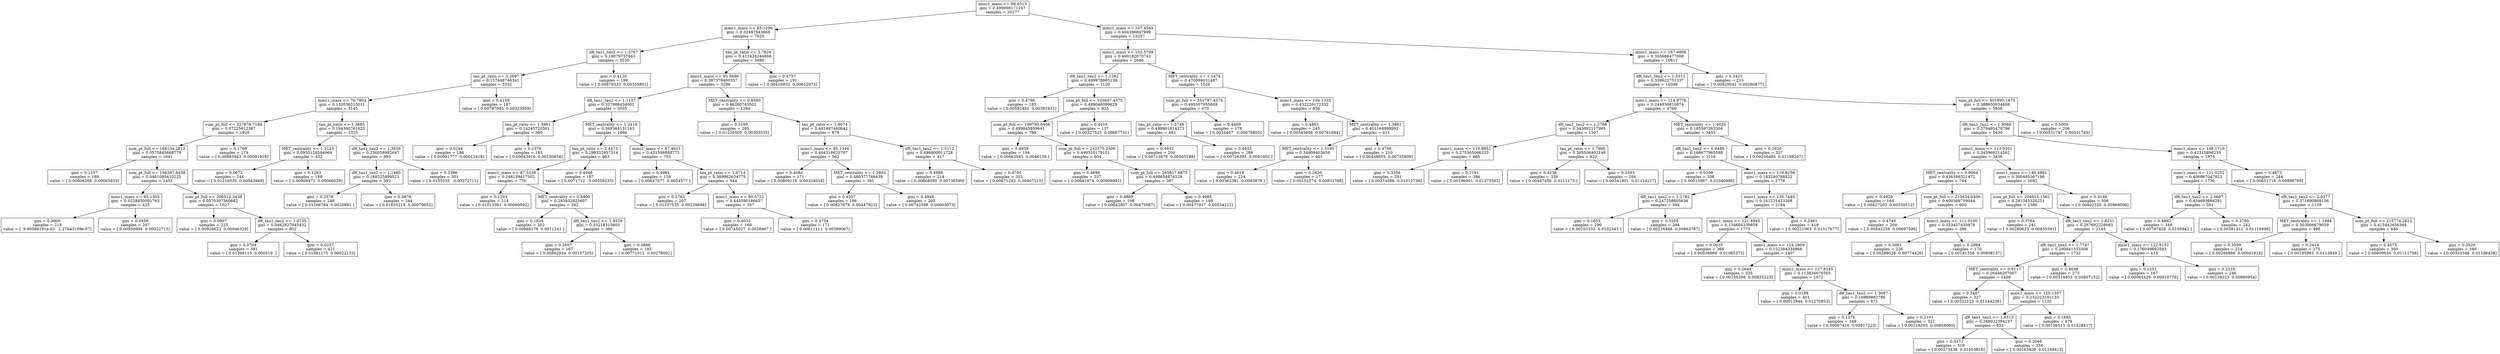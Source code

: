 digraph Tree {
0 [label="mmc1_mass <= 98.6313\ngini = 0.499069171247\nsamples = 20277", shape="box"] ;
1 [label="mmc1_mass <= 85.1296\ngini = 0.32497843668\nsamples = 7020", shape="box"] ;
0 -> 1 ;
2 [label="dR_tau1_tau2 <= 1.5767\ngini = 0.18079757643\nsamples = 3530", shape="box"] ;
1 -> 2 ;
3 [label="tau_pt_ratio <= 3.2697\ngini = 0.157448746341\nsamples = 3332", shape="box"] ;
2 -> 3 ;
4 [label="mmc1_mass <= 76.7802\ngini = 0.132036515011\nsamples = 3145", shape="box"] ;
3 -> 4 ;
5 [label="sum_pt_full <= 327879.7188\ngini = 0.07225612387\nsamples = 1820", shape="box"] ;
4 -> 5 ;
6 [label="sum_pt_full <= 168134.2812\ngini = 0.0575845668779\nsamples = 1641", shape="box"] ;
5 -> 6 ;
7 [label="gini = 0.1257\nsamples = 189\nvalue = [ 0.00908268  0.00065633]", shape="box"] ;
6 -> 7 ;
8 [label="sum_pt_full <= 194397.8438\ngini = 0.0461080410225\nsamples = 1452", shape="box"] ;
6 -> 8 ;
9 [label="mmc1_mass <= 65.1303\ngini = 0.0228830091763\nsamples = 425", shape="box"] ;
8 -> 9 ;
10 [label="gini = 0.0000\nsamples = 218\nvalue = [  9.90586191e-03   2.27643109e-07]", shape="box"] ;
9 -> 10 ;
11 [label="gini = 0.0456\nsamples = 207\nvalue = [ 0.00950994  0.00022715]", shape="box"] ;
9 -> 11 ;
12 [label="sum_pt_full <= 206512.3438\ngini = 0.0570397560682\nsamples = 1027", shape="box"] ;
8 -> 12 ;
13 [label="gini = 0.0907\nsamples = 225\nvalue = [ 0.00926623  0.00046329]", shape="box"] ;
12 -> 13 ;
14 [label="dR_tau1_tau2 <= 1.0735\ngini = 0.0462827945432\nsamples = 802", shape="box"] ;
12 -> 14 ;
15 [label="gini = 0.0704\nsamples = 381\nvalue = [ 0.01368115  0.000519  ]", shape="box"] ;
14 -> 15 ;
16 [label="gini = 0.0257\nsamples = 421\nvalue = [ 0.01681175  0.00022133]", shape="box"] ;
14 -> 16 ;
17 [label="gini = 0.1708\nsamples = 179\nvalue = [ 0.00883043  0.00091919]", shape="box"] ;
5 -> 17 ;
18 [label="tau_pt_ratio <= 1.3685\ngini = 0.194300761625\nsamples = 1325", shape="box"] ;
4 -> 18 ;
19 [label="MET_centrality <= 1.2123\ngini = 0.0935126584964\nsamples = 432", shape="box"] ;
18 -> 19 ;
20 [label="gini = 0.0672\nsamples = 244\nvalue = [ 0.01218039  0.00043949]", shape="box"] ;
19 -> 20 ;
21 [label="gini = 0.1263\nsamples = 188\nvalue = [ 0.00908472  0.00066029]", shape="box"] ;
19 -> 21 ;
22 [label="dR_tau1_tau2 <= 1.3826\ngini = 0.236058982647\nsamples = 893", shape="box"] ;
18 -> 22 ;
23 [label="dR_tau1_tau2 <= 1.1480\ngini = 0.168325899521\nsamples = 592", shape="box"] ;
22 -> 23 ;
24 [label="gini = 0.2576\nsamples = 248\nvalue = [ 0.01166764  0.0020891 ]", shape="box"] ;
23 -> 24 ;
25 [label="gini = 0.0876\nsamples = 344\nvalue = [ 0.01655218  0.00079652]", shape="box"] ;
23 -> 25 ;
26 [label="gini = 0.3386\nsamples = 301\nvalue = [ 0.0135335   0.00372711]", shape="box"] ;
22 -> 26 ;
27 [label="gini = 0.4109\nsamples = 187\nvalue = [ 0.00797045  0.00323959]", shape="box"] ;
3 -> 27 ;
28 [label="gini = 0.4120\nsamples = 198\nvalue = [ 0.00870333  0.00355801]", shape="box"] ;
2 -> 28 ;
29 [label="tau_pt_ratio <= 3.7824\ngini = 0.412424244868\nsamples = 3490", shape="box"] ;
1 -> 29 ;
30 [label="mmc1_mass <= 93.5686\ngini = 0.397378460357\nsamples = 3299", shape="box"] ;
29 -> 30 ;
31 [label="dR_tau1_tau2 <= 1.1157\ngini = 0.337986434002\nsamples = 2035", shape="box"] ;
30 -> 31 ;
32 [label="tau_pt_ratio <= 1.5961\ngini = 0.14345720501\nsamples = 369", shape="box"] ;
31 -> 32 ;
33 [label="gini = 0.0244\nsamples = 186\nvalue = [ 0.00991777  0.00012418]", shape="box"] ;
32 -> 33 ;
34 [label="gini = 0.2376\nsamples = 183\nvalue = [ 0.00943916  0.00150834]", shape="box"] ;
32 -> 34 ;
35 [label="MET_centrality <= 1.2418\ngini = 0.369364131163\nsamples = 1666", shape="box"] ;
31 -> 35 ;
36 [label="tau_pt_ratio <= 2.4473\ngini = 0.299332957514\nsamples = 963", shape="box"] ;
35 -> 36 ;
37 [label="mmc1_mass <= 87.5238\ngini = 0.248139417502\nsamples = 776", shape="box"] ;
36 -> 37 ;
38 [label="gini = 0.1203\nsamples = 214\nvalue = [ 0.01013361  0.00069592]", shape="box"] ;
37 -> 38 ;
39 [label="MET_centrality <= 0.8400\ngini = 0.285832825607\nsamples = 562", shape="box"] ;
37 -> 39 ;
40 [label="gini = 0.1834\nsamples = 202\nvalue = [ 0.00988176  0.0011241 ]", shape="box"] ;
39 -> 40 ;
41 [label="dR_tau1_tau2 <= 1.4529\ngini = 0.33218315603\nsamples = 360", shape="box"] ;
39 -> 41 ;
42 [label="gini = 0.2607\nsamples = 167\nvalue = [ 0.00862934  0.00157205]", shape="box"] ;
41 -> 42 ;
43 [label="gini = 0.3896\nsamples = 193\nvalue = [ 0.00771011  0.00278001]", shape="box"] ;
41 -> 43 ;
44 [label="gini = 0.4448\nsamples = 187\nvalue = [ 0.0071712   0.00359333]", shape="box"] ;
36 -> 44 ;
45 [label="mmc1_mass <= 87.4621\ngini = 0.431598888773\nsamples = 703", shape="box"] ;
35 -> 45 ;
46 [label="gini = 0.4964\nsamples = 159\nvalue = [ 0.00647677  0.0054577 ]", shape="box"] ;
45 -> 46 ;
47 [label="tau_pt_ratio <= 1.4714\ngini = 0.389982634775\nsamples = 544", shape="box"] ;
45 -> 47 ;
48 [label="gini = 0.2763\nsamples = 207\nvalue = [ 0.01157535  0.00229698]", shape="box"] ;
47 -> 48 ;
49 [label="mmc1_mass <= 90.5722\ngini = 0.444590186657\nsamples = 337", shape="box"] ;
47 -> 49 ;
50 [label="gini = 0.4032\nsamples = 166\nvalue = [ 0.00745027  0.0028967 ]", shape="box"] ;
49 -> 50 ;
51 [label="gini = 0.4754\nsamples = 171\nvalue = [ 0.00611111  0.00389067]", shape="box"] ;
49 -> 51 ;
52 [label="MET_centrality <= 0.8580\ngini = 0.46280743502\nsamples = 1264", shape="box"] ;
30 -> 52 ;
53 [label="gini = 0.3190\nsamples = 285\nvalue = [ 0.01220505  0.00303535]", shape="box"] ;
52 -> 53 ;
54 [label="tau_pt_ratio <= 1.8074\ngini = 0.481497460642\nsamples = 979", shape="box"] ;
52 -> 54 ;
55 [label="mmc1_mass <= 95.1344\ngini = 0.464216620707\nsamples = 562", shape="box"] ;
54 -> 55 ;
56 [label="gini = 0.4084\nsamples = 171\nvalue = [ 0.00809116  0.00324018]", shape="box"] ;
55 -> 56 ;
57 [label="MET_centrality <= 1.2803\ngini = 0.480377746439\nsamples = 391", shape="box"] ;
55 -> 57 ;
58 [label="gini = 0.4557\nsamples = 186\nvalue = [ 0.00827678  0.00447923]", shape="box"] ;
57 -> 58 ;
59 [label="gini = 0.4946\nsamples = 205\nvalue = [ 0.00742598  0.00603073]", shape="box"] ;
57 -> 59 ;
60 [label="dR_tau1_tau2 <= 1.5112\ngini = 0.496900011728\nsamples = 417", shape="box"] ;
54 -> 60 ;
61 [label="gini = 0.4988\nsamples = 214\nvalue = [ 0.00668095  0.00736599]", shape="box"] ;
60 -> 61 ;
62 [label="gini = 0.4700\nsamples = 203\nvalue = [ 0.00671243  0.00407215]", shape="box"] ;
60 -> 62 ;
63 [label="gini = 0.4757\nsamples = 191\nvalue = [ 0.00416933  0.00652973]", shape="box"] ;
29 -> 63 ;
64 [label="mmc1_mass <= 107.4545\ngini = 0.404396847999\nsamples = 13257", shape="box"] ;
0 -> 64 ;
65 [label="mmc1_mass <= 102.5798\ngini = 0.490182870743\nsamples = 2646", shape="box"] ;
64 -> 65 ;
66 [label="dR_tau1_tau2 <= 1.1282\ngini = 0.499978863139\nsamples = 1120", shape="box"] ;
65 -> 66 ;
67 [label="gini = 0.4766\nsamples = 185\nvalue = [ 0.00592464  0.00381632]", shape="box"] ;
66 -> 67 ;
68 [label="sum_pt_full <= 320447.4375\ngini = 0.499046099629\nsamples = 935", shape="box"] ;
66 -> 68 ;
69 [label="sum_pt_full <= 199795.6406\ngini = 0.499845959641\nsamples = 798", shape="box"] ;
68 -> 69 ;
70 [label="gini = 0.4839\nsamples = 194\nvalue = [ 0.00662945  0.0046139 ]", shape="box"] ;
69 -> 70 ;
71 [label="sum_pt_full <= 232375.2500\ngini = 0.499510179101\nsamples = 604", shape="box"] ;
69 -> 71 ;
72 [label="gini = 0.4898\nsamples = 237\nvalue = [ 0.00681974  0.00908992]", shape="box"] ;
71 -> 72 ;
73 [label="sum_pt_full <= 265827.6875\ngini = 0.498654874529\nsamples = 367", shape="box"] ;
71 -> 73 ;
74 [label="gini = 0.4889\nsamples = 198\nvalue = [ 0.00642807  0.00475987]", shape="box"] ;
73 -> 74 ;
75 [label="gini = 0.4985\nsamples = 169\nvalue = [ 0.00477917  0.00534212]", shape="box"] ;
73 -> 75 ;
76 [label="gini = 0.4416\nsamples = 137\nvalue = [ 0.00327523  0.00667731]", shape="box"] ;
68 -> 76 ;
77 [label="MET_centrality <= 1.1474\ngini = 0.470094031487\nsamples = 1526", shape="box"] ;
65 -> 77 ;
78 [label="sum_pt_full <= 351787.4375\ngini = 0.495507955669\nsamples = 670", shape="box"] ;
77 -> 78 ;
79 [label="tau_pt_ratio <= 1.5748\ngini = 0.499901814373\nsamples = 492", shape="box"] ;
78 -> 79 ;
80 [label="gini = 0.4932\nsamples = 204\nvalue = [ 0.00713876  0.00565189]", shape="box"] ;
79 -> 80 ;
81 [label="gini = 0.4933\nsamples = 288\nvalue = [ 0.00726393  0.0091602 ]", shape="box"] ;
79 -> 81 ;
82 [label="gini = 0.4469\nsamples = 178\nvalue = [ 0.0034407   0.00676805]", shape="box"] ;
78 -> 82 ;
83 [label="mmc1_mass <= 104.1335\ngini = 0.432226172332\nsamples = 856", shape="box"] ;
77 -> 83 ;
84 [label="gini = 0.4863\nsamples = 245\nvalue = [ 0.00545608  0.00761694]", shape="box"] ;
83 -> 84 ;
85 [label="MET_centrality <= 1.3881\ngini = 0.401164998992\nsamples = 611", shape="box"] ;
83 -> 85 ;
86 [label="MET_centrality <= 1.3195\ngini = 0.34909403659\nsamples = 401", shape="box"] ;
85 -> 86 ;
87 [label="gini = 0.4019\nsamples = 224\nvalue = [ 0.00362381  0.0093879 ]", shape="box"] ;
86 -> 87 ;
88 [label="gini = 0.2620\nsamples = 177\nvalue = [ 0.00152574  0.00831768]", shape="box"] ;
86 -> 88 ;
89 [label="gini = 0.4706\nsamples = 210\nvalue = [ 0.00448655  0.00735809]", shape="box"] ;
85 -> 89 ;
90 [label="mmc1_mass <= 167.6906\ngini = 0.355666477008\nsamples = 10611", shape="box"] ;
64 -> 90 ;
91 [label="dR_tau1_tau2 <= 1.5313\ngini = 0.339622751337\nsamples = 10396", shape="box"] ;
90 -> 91 ;
92 [label="mmc1_mass <= 114.8776\ngini = 0.244838810874\nsamples = 4760", shape="box"] ;
91 -> 92 ;
93 [label="dR_tau1_tau2 <= 1.2768\ngini = 0.343092117995\nsamples = 1307", shape="box"] ;
92 -> 93 ;
94 [label="mmc1_mass <= 110.8851\ngini = 0.275365066333\nsamples = 685", shape="box"] ;
93 -> 94 ;
95 [label="gini = 0.3356\nsamples = 291\nvalue = [ 0.00274566  0.01012738]", shape="box"] ;
94 -> 95 ;
96 [label="gini = 0.2191\nsamples = 394\nvalue = [ 0.00196901  0.01375562]", shape="box"] ;
94 -> 96 ;
97 [label="tau_pt_ratio <= 1.7995\ngini = 0.395506402148\nsamples = 622", shape="box"] ;
93 -> 97 ;
98 [label="gini = 0.4238\nsamples = 338\nvalue = [ 0.00487456  0.0111173 ]", shape="box"] ;
97 -> 98 ;
99 [label="gini = 0.3593\nsamples = 284\nvalue = [ 0.00341801  0.01114217]", shape="box"] ;
97 -> 99 ;
100 [label="MET_centrality <= 1.4020\ngini = 0.185597263304\nsamples = 3453", shape="box"] ;
92 -> 100 ;
101 [label="dR_tau1_tau2 <= 0.9488\ngini = 0.168677965588\nsamples = 3116", shape="box"] ;
100 -> 101 ;
102 [label="gini = 0.0298\nsamples = 338\nvalue = [ 0.00015967  0.01040986]", shape="box"] ;
101 -> 102 ;
103 [label="mmc1_mass <= 118.8258\ngini = 0.183240788522\nsamples = 2778", shape="box"] ;
101 -> 103 ;
104 [label="dR_tau1_tau2 <= 1.2782\ngini = 0.247258605636\nsamples = 584", shape="box"] ;
103 -> 104 ;
105 [label="gini = 0.1653\nsamples = 290\nvalue = [ 0.00102333  0.0102343 ]", shape="box"] ;
104 -> 105 ;
106 [label="gini = 0.3205\nsamples = 294\nvalue = [ 0.00216466  0.00863787]", shape="box"] ;
104 -> 106 ;
107 [label="mmc1_mass <= 135.7440\ngini = 0.161231423298\nsamples = 2194", shape="box"] ;
103 -> 107 ;
108 [label="mmc1_mass <= 121.4945\ngini = 0.134604339858\nsamples = 1775", shape="box"] ;
107 -> 108 ;
109 [label="gini = 0.0635\nsamples = 368\nvalue = [ 0.00036869  0.01085373]", shape="box"] ;
108 -> 109 ;
110 [label="mmc1_mass <= 124.2809\ngini = 0.152384334868\nsamples = 1407", shape="box"] ;
108 -> 110 ;
111 [label="gini = 0.2644\nsamples = 335\nvalue = [ 0.00155298  0.00835223]", shape="box"] ;
110 -> 111 ;
112 [label="mmc1_mass <= 127.8145\ngini = 0.113834676505\nsamples = 1072", shape="box"] ;
110 -> 112 ;
113 [label="gini = 0.0198\nsamples = 401\nvalue = [ 0.00012844  0.01270853]", shape="box"] ;
112 -> 113 ;
114 [label="dR_tau1_tau2 <= 1.3097\ngini = 0.16989882786\nsamples = 671", shape="box"] ;
112 -> 114 ;
115 [label="gini = 0.1276\nsamples = 349\nvalue = [ 0.00067418  0.00917225]", shape="box"] ;
114 -> 115 ;
116 [label="gini = 0.2101\nsamples = 322\nvalue = [ 0.00116203  0.00858069]", shape="box"] ;
114 -> 116 ;
117 [label="gini = 0.2461\nsamples = 419\nvalue = [ 0.00221063  0.01317677]", shape="box"] ;
107 -> 117 ;
118 [label="gini = 0.2920\nsamples = 337\nvalue = [ 0.00256484  0.01188207]", shape="box"] ;
100 -> 118 ;
119 [label="sum_pt_full <= 401895.1875\ngini = 0.388650934608\nsamples = 5636", shape="box"] ;
91 -> 119 ;
120 [label="dR_tau1_tau2 <= 1.9069\ngini = 0.379495470796\nsamples = 5430", shape="box"] ;
119 -> 120 ;
121 [label="mmc1_mass <= 113.9201\ngini = 0.343969214582\nsamples = 3456", shape="box"] ;
120 -> 121 ;
122 [label="MET_centrality <= 0.9064\ngini = 0.436166321472\nsamples = 764", shape="box"] ;
121 -> 122 ;
123 [label="gini = 0.4920\nsamples = 164\nvalue = [ 0.00427203  0.00550512]", shape="box"] ;
122 -> 123 ;
124 [label="sum_pt_full <= 213634.6406\ngini = 0.408369759044\nsamples = 600", shape="box"] ;
122 -> 124 ;
125 [label="gini = 0.4749\nsamples = 204\nvalue = [ 0.00442259  0.00697596]", shape="box"] ;
124 -> 125 ;
126 [label="mmc1_mass <= 111.0100\ngini = 0.353457435978\nsamples = 396", shape="box"] ;
124 -> 126 ;
127 [label="gini = 0.3961\nsamples = 226\nvalue = [ 0.00289526  0.00774426]", shape="box"] ;
126 -> 127 ;
128 [label="gini = 0.2994\nsamples = 170\nvalue = [ 0.00181356  0.00808137]", shape="box"] ;
126 -> 128 ;
129 [label="mmc1_mass <= 140.4981\ngini = 0.300495367196\nsamples = 2692", shape="box"] ;
121 -> 129 ;
130 [label="sum_pt_full <= 204015.1562\ngini = 0.281345320251\nsamples = 2386", shape="box"] ;
129 -> 130 ;
131 [label="gini = 0.3764\nsamples = 241\nvalue = [ 0.00280623  0.00835581]", shape="box"] ;
130 -> 131 ;
132 [label="dR_tau1_tau2 <= 1.8251\ngini = 0.267692228083\nsamples = 2145", shape="box"] ;
130 -> 132 ;
133 [label="dR_tau1_tau2 <= 1.7747\ngini = 0.290841553308\nsamples = 1732", shape="box"] ;
132 -> 133 ;
134 [label="MET_centrality <= 0.9117\ngini = 0.26446207007\nsamples = 1459", shape="box"] ;
133 -> 134 ;
135 [label="gini = 0.3487\nsamples = 327\nvalue = [ 0.00332123  0.01144236]", shape="box"] ;
134 -> 135 ;
136 [label="mmc1_mass <= 125.1357\ngini = 0.232223191133\nsamples = 1132", shape="box"] ;
134 -> 136 ;
137 [label="dR_tau1_tau2 <= 1.6515\ngini = 0.268022394197\nsamples = 653", shape="box"] ;
136 -> 137 ;
138 [label="gini = 0.3271\nsamples = 319\nvalue = [ 0.00273438  0.01053818]", shape="box"] ;
137 -> 138 ;
139 [label="gini = 0.2046\nsamples = 334\nvalue = [ 0.00163409  0.01249413]", shape="box"] ;
137 -> 139 ;
140 [label="gini = 0.1685\nsamples = 479\nvalue = [ 0.00156513  0.01528417]", shape="box"] ;
136 -> 140 ;
141 [label="gini = 0.4038\nsamples = 273\nvalue = [ 0.00314953  0.00807152]", shape="box"] ;
133 -> 141 ;
142 [label="mmc1_mass <= 122.9152\ngini = 0.176049892583\nsamples = 413", shape="box"] ;
132 -> 142 ;
143 [label="gini = 0.1251\nsamples = 167\nvalue = [ 0.00065429  0.00910776]", shape="box"] ;
142 -> 143 ;
144 [label="gini = 0.2218\nsamples = 246\nvalue = [ 0.00128223  0.00880954]", shape="box"] ;
142 -> 144 ;
145 [label="gini = 0.4148\nsamples = 306\nvalue = [ 0.00402328  0.00968006]", shape="box"] ;
129 -> 145 ;
146 [label="mmc1_mass <= 148.1710\ngini = 0.42315898235\nsamples = 1974", shape="box"] ;
120 -> 146 ;
147 [label="mmc1_mass <= 121.0252\ngini = 0.406967047923\nsamples = 1730", shape="box"] ;
146 -> 147 ;
148 [label="dR_tau1_tau2 <= 2.0687\ngini = 0.454693668281\nsamples = 591", shape="box"] ;
147 -> 148 ;
149 [label="gini = 0.4892\nsamples = 349\nvalue = [ 0.00787828  0.0105942 ]", shape="box"] ;
148 -> 149 ;
150 [label="gini = 0.3795\nsamples = 242\nvalue = [ 0.00381412  0.01116898]", shape="box"] ;
148 -> 150 ;
151 [label="dR_tau1_tau2 <= 2.0377\ngini = 0.371890868156\nsamples = 1139", shape="box"] ;
147 -> 151 ;
152 [label="MET_centrality <= 1.1984\ngini = 0.303006679059\nsamples = 499", shape="box"] ;
151 -> 152 ;
153 [label="gini = 0.3599\nsamples = 224\nvalue = [ 0.00289886  0.00941818]", shape="box"] ;
152 -> 153 ;
154 [label="gini = 0.2414\nsamples = 275\nvalue = [ 0.00185963  0.0113849 ]", shape="box"] ;
152 -> 154 ;
155 [label="sum_pt_full <= 215774.2812\ngini = 0.415442656364\nsamples = 640", shape="box"] ;
151 -> 155 ;
156 [label="gini = 0.4575\nsamples = 300\nvalue = [ 0.00609634  0.01111756]", shape="box"] ;
155 -> 156 ;
157 [label="gini = 0.3520\nsamples = 340\nvalue = [ 0.00353348  0.01196458]", shape="box"] ;
155 -> 157 ;
158 [label="gini = 0.4873\nsamples = 244\nvalue = [ 0.00651718  0.00898769]", shape="box"] ;
146 -> 158 ;
159 [label="gini = 0.5000\nsamples = 206\nvalue = [ 0.00531747  0.00531745]", shape="box"] ;
119 -> 159 ;
160 [label="gini = 0.3423\nsamples = 215\nvalue = [ 0.00929041  0.00260877]", shape="box"] ;
90 -> 160 ;
}